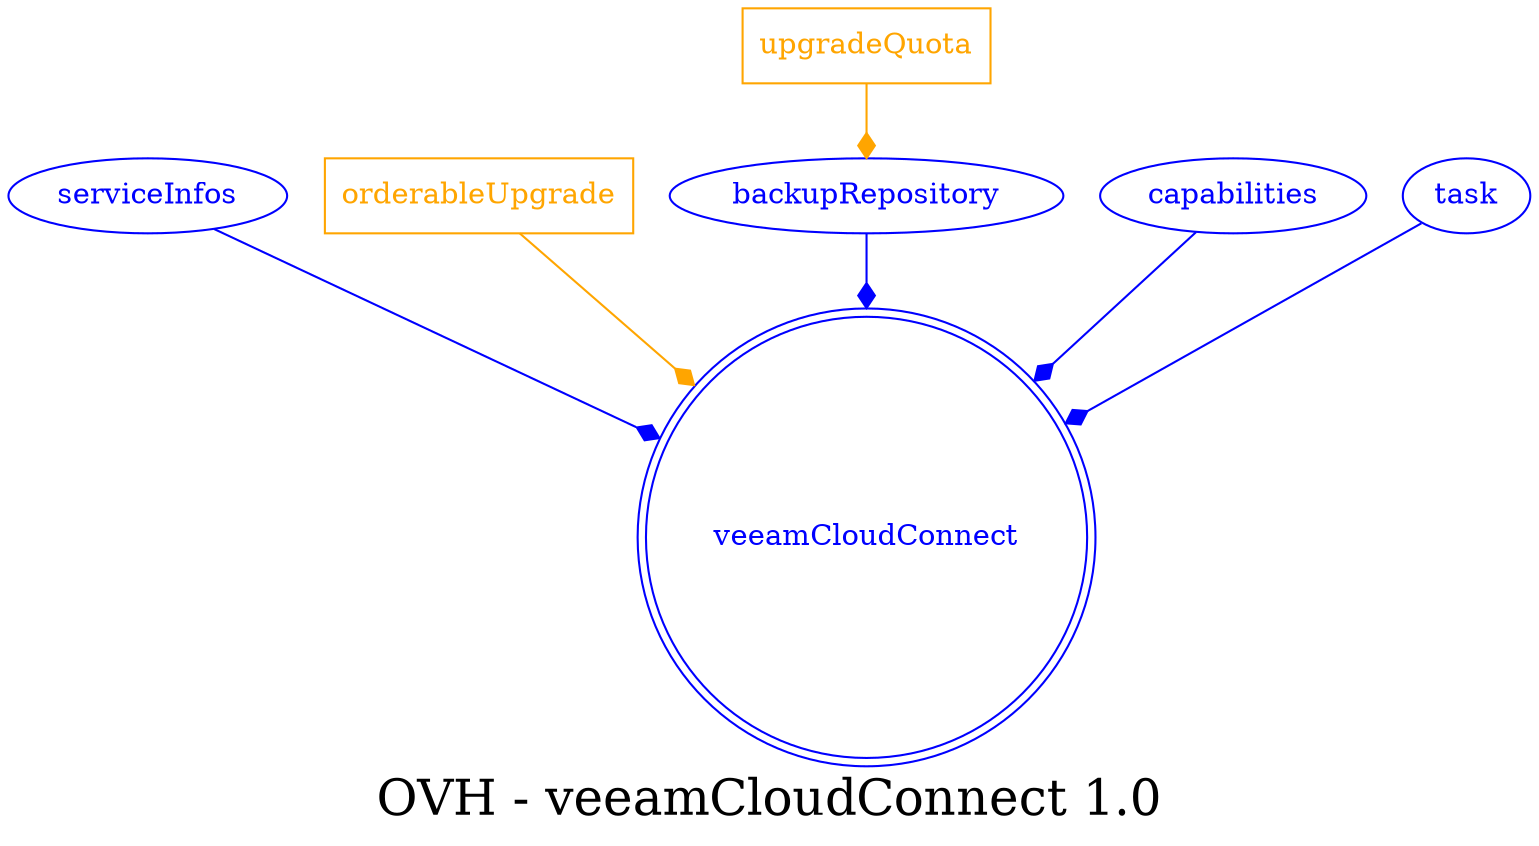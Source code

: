 digraph LexiconGraph {
graph[label="OVH - veeamCloudConnect 1.0", fontsize=24]
splines=true
"veeamCloudConnect" [color=blue, fontcolor=blue, shape=doublecircle]
"serviceInfos" -> "veeamCloudConnect" [color=blue, fontcolor=blue, arrowhead=diamond, arrowtail=none]
"serviceInfos" [color=blue, fontcolor=blue, shape=ellipse]
"orderableUpgrade" [color=orange, fontcolor=orange, shape=box]
"orderableUpgrade" -> "veeamCloudConnect" [color=orange, fontcolor=orange, arrowhead=diamond, arrowtail=none]
"backupRepository" -> "veeamCloudConnect" [color=blue, fontcolor=blue, arrowhead=diamond, arrowtail=none]
"backupRepository" [color=blue, fontcolor=blue, shape=ellipse]
"upgradeQuota" [color=orange, fontcolor=orange, shape=box]
"upgradeQuota" -> "backupRepository" [color=orange, fontcolor=orange, arrowhead=diamond, arrowtail=none]
"capabilities" -> "veeamCloudConnect" [color=blue, fontcolor=blue, arrowhead=diamond, arrowtail=none]
"capabilities" [color=blue, fontcolor=blue, shape=ellipse]
"task" -> "veeamCloudConnect" [color=blue, fontcolor=blue, arrowhead=diamond, arrowtail=none]
"task" [color=blue, fontcolor=blue, shape=ellipse]
}
